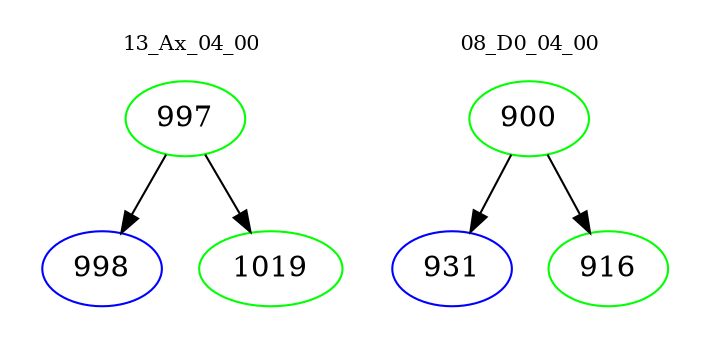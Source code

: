 digraph{
subgraph cluster_0 {
color = white
label = "13_Ax_04_00";
fontsize=10;
T0_997 [label="997", color="green"]
T0_997 -> T0_998 [color="black"]
T0_998 [label="998", color="blue"]
T0_997 -> T0_1019 [color="black"]
T0_1019 [label="1019", color="green"]
}
subgraph cluster_1 {
color = white
label = "08_D0_04_00";
fontsize=10;
T1_900 [label="900", color="green"]
T1_900 -> T1_931 [color="black"]
T1_931 [label="931", color="blue"]
T1_900 -> T1_916 [color="black"]
T1_916 [label="916", color="green"]
}
}
